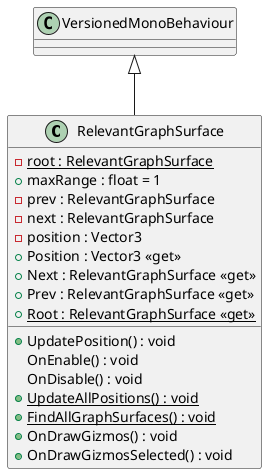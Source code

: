 @startuml
class RelevantGraphSurface {
    - {static} root : RelevantGraphSurface
    + maxRange : float = 1
    - prev : RelevantGraphSurface
    - next : RelevantGraphSurface
    - position : Vector3
    + Position : Vector3 <<get>>
    + Next : RelevantGraphSurface <<get>>
    + Prev : RelevantGraphSurface <<get>>
    + {static} Root : RelevantGraphSurface <<get>>
    + UpdatePosition() : void
    OnEnable() : void
    OnDisable() : void
    + {static} UpdateAllPositions() : void
    + {static} FindAllGraphSurfaces() : void
    + OnDrawGizmos() : void
    + OnDrawGizmosSelected() : void
}
VersionedMonoBehaviour <|-- RelevantGraphSurface
@enduml

